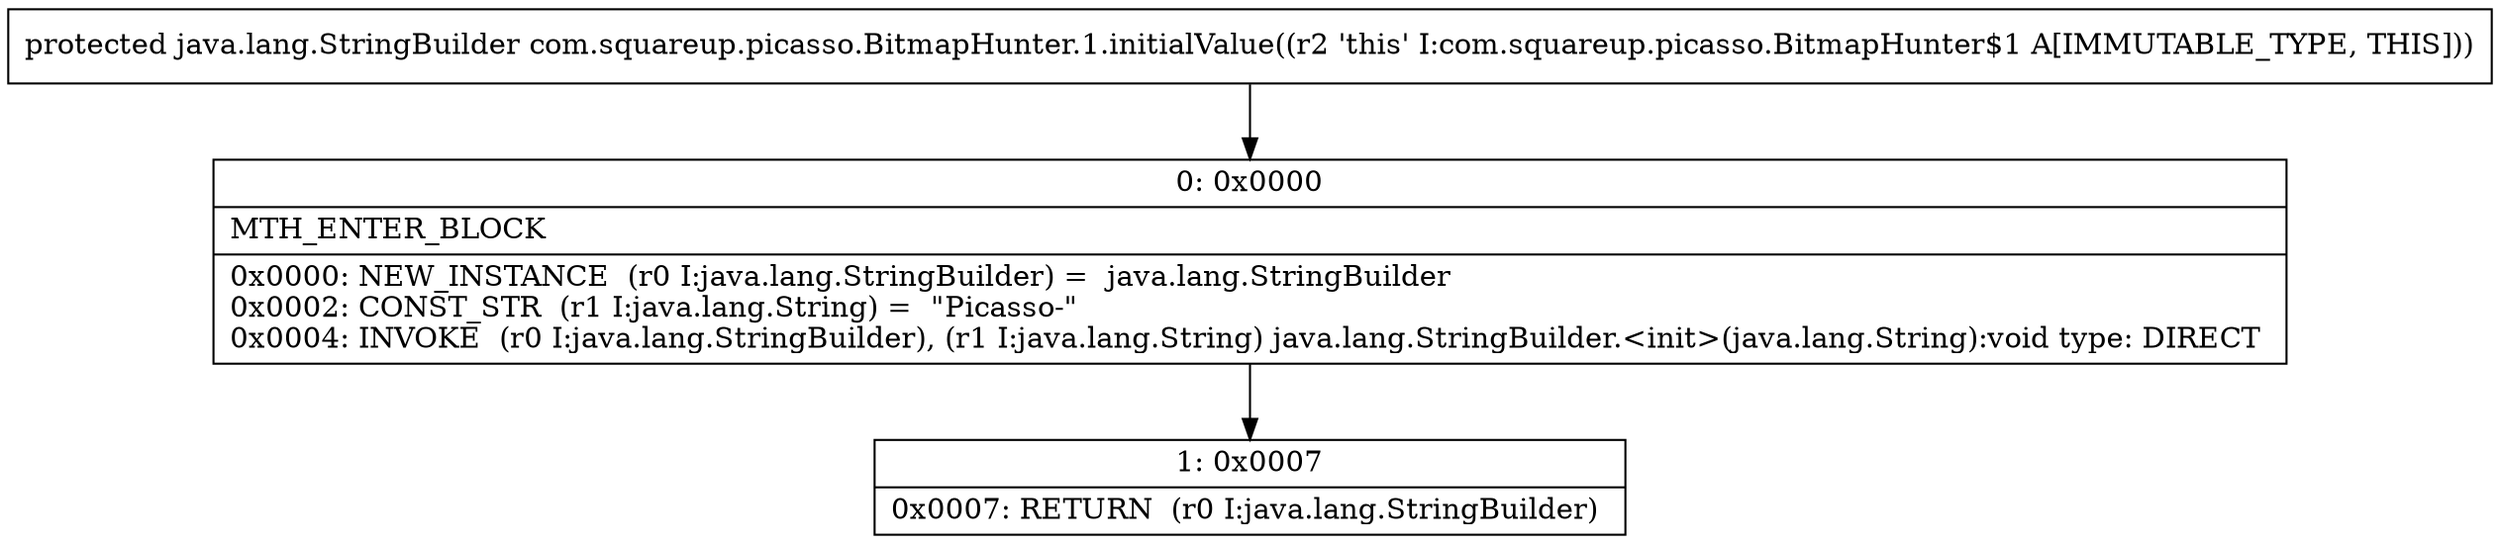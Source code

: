 digraph "CFG forcom.squareup.picasso.BitmapHunter.1.initialValue()Ljava\/lang\/StringBuilder;" {
Node_0 [shape=record,label="{0\:\ 0x0000|MTH_ENTER_BLOCK\l|0x0000: NEW_INSTANCE  (r0 I:java.lang.StringBuilder) =  java.lang.StringBuilder \l0x0002: CONST_STR  (r1 I:java.lang.String) =  \"Picasso\-\" \l0x0004: INVOKE  (r0 I:java.lang.StringBuilder), (r1 I:java.lang.String) java.lang.StringBuilder.\<init\>(java.lang.String):void type: DIRECT \l}"];
Node_1 [shape=record,label="{1\:\ 0x0007|0x0007: RETURN  (r0 I:java.lang.StringBuilder) \l}"];
MethodNode[shape=record,label="{protected java.lang.StringBuilder com.squareup.picasso.BitmapHunter.1.initialValue((r2 'this' I:com.squareup.picasso.BitmapHunter$1 A[IMMUTABLE_TYPE, THIS])) }"];
MethodNode -> Node_0;
Node_0 -> Node_1;
}

